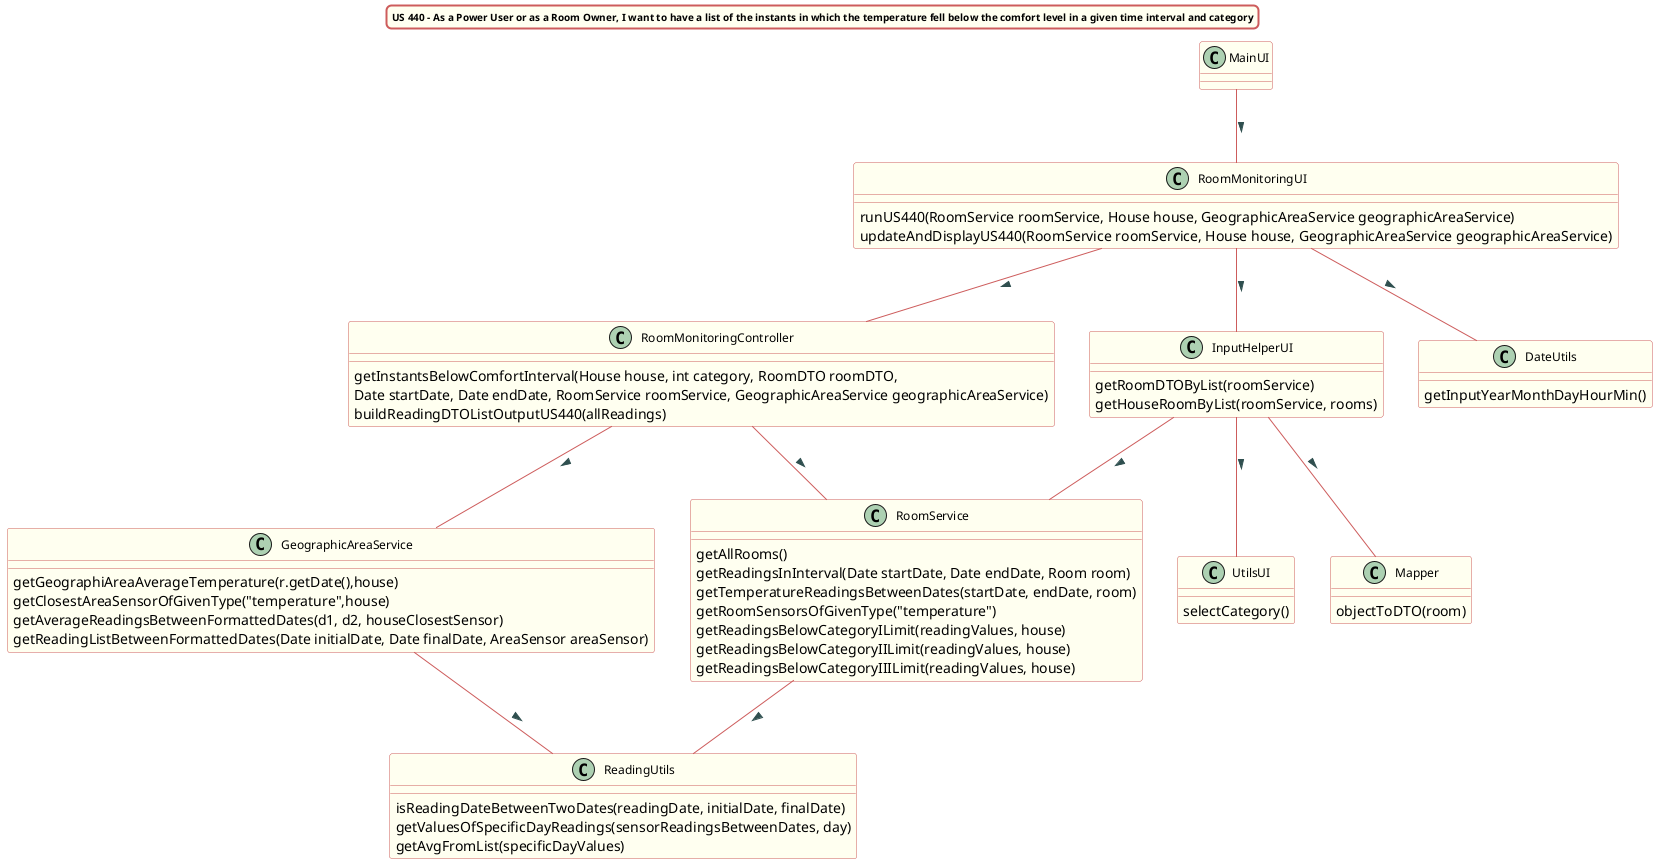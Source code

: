 @startuml

title US 440 - As a Power User or as a Room Owner, I want to have a list of the instants in which the temperature fell below the comfort level in a given time interval and category
skinparam titleBorderRoundCorner 10
skinparam titleBorderThickness 2
skinparam titleBorderColor indianred
skinparam titleBackgroundColor ivory
skinparam FontName verdana
skinparam titleFontSize 10


skinparam class {
  BorderColor indianred
  BackgroundColor indianred
  BackgroundColor ivory
   roundcorner 10
   ArrowFontName Verdana
   ArrowColor indianred
   ArrowFontColor darkslategrey
   FontSize 12
}

class RoomMonitoringController
class RoomMonitoringUI
class Mapper
class RoomService
class GeographicAreaService
class DateUtils
class InputHelperUI
class UtilsUI


MainUI -- RoomMonitoringUI : >
RoomMonitoringUI -- DateUtils : >
RoomMonitoringUI -- InputHelperUI : >
InputHelperUI -- RoomService : >
InputHelperUI -- Mapper : >
InputHelperUI -- UtilsUI : >
RoomMonitoringUI -- RoomMonitoringController : >
RoomMonitoringController -- RoomService : >
RoomService -- ReadingUtils : >
RoomMonitoringController -- GeographicAreaService : >
GeographicAreaService -- ReadingUtils : >



class RoomMonitoringController {
getInstantsBelowComfortInterval(House house, int category, RoomDTO roomDTO, \nDate startDate, Date endDate, RoomService roomService, GeographicAreaService geographicAreaService)
buildReadingDTOListOutputUS440(allReadings)

}

class RoomMonitoringUI {
runUS440(RoomService roomService, House house, GeographicAreaService geographicAreaService)
updateAndDisplayUS440(RoomService roomService, House house, GeographicAreaService geographicAreaService)
}

class Mapper {
objectToDTO(room)
}

class RoomService{
getAllRooms()
getReadingsInInterval(Date startDate, Date endDate, Room room)
getTemperatureReadingsBetweenDates(startDate, endDate, room)
getRoomSensorsOfGivenType("temperature")
getReadingsBelowCategoryILimit(readingValues, house)
getReadingsBelowCategoryIILimit(readingValues, house)
getReadingsBelowCategoryIIILimit(readingValues, house)
}

class GeographicAreaService{
getGeographiAreaAverageTemperature(r.getDate(),house)
getClosestAreaSensorOfGivenType("temperature",house)
getAverageReadingsBetweenFormattedDates(d1, d2, houseClosestSensor)
getReadingListBetweenFormattedDates(Date initialDate, Date finalDate, AreaSensor areaSensor)
}

class DateUtils {
getInputYearMonthDayHourMin()
}

class InputHelperUI {
getRoomDTOByList(roomService)
getHouseRoomByList(roomService, rooms)
}

class UtilsUI {
selectCategory()
}

class ReadingUtils {
isReadingDateBetweenTwoDates(readingDate, initialDate, finalDate)
getValuesOfSpecificDayReadings(sensorReadingsBetweenDates, day)
getAvgFromList(specificDayValues)
}


@enduml